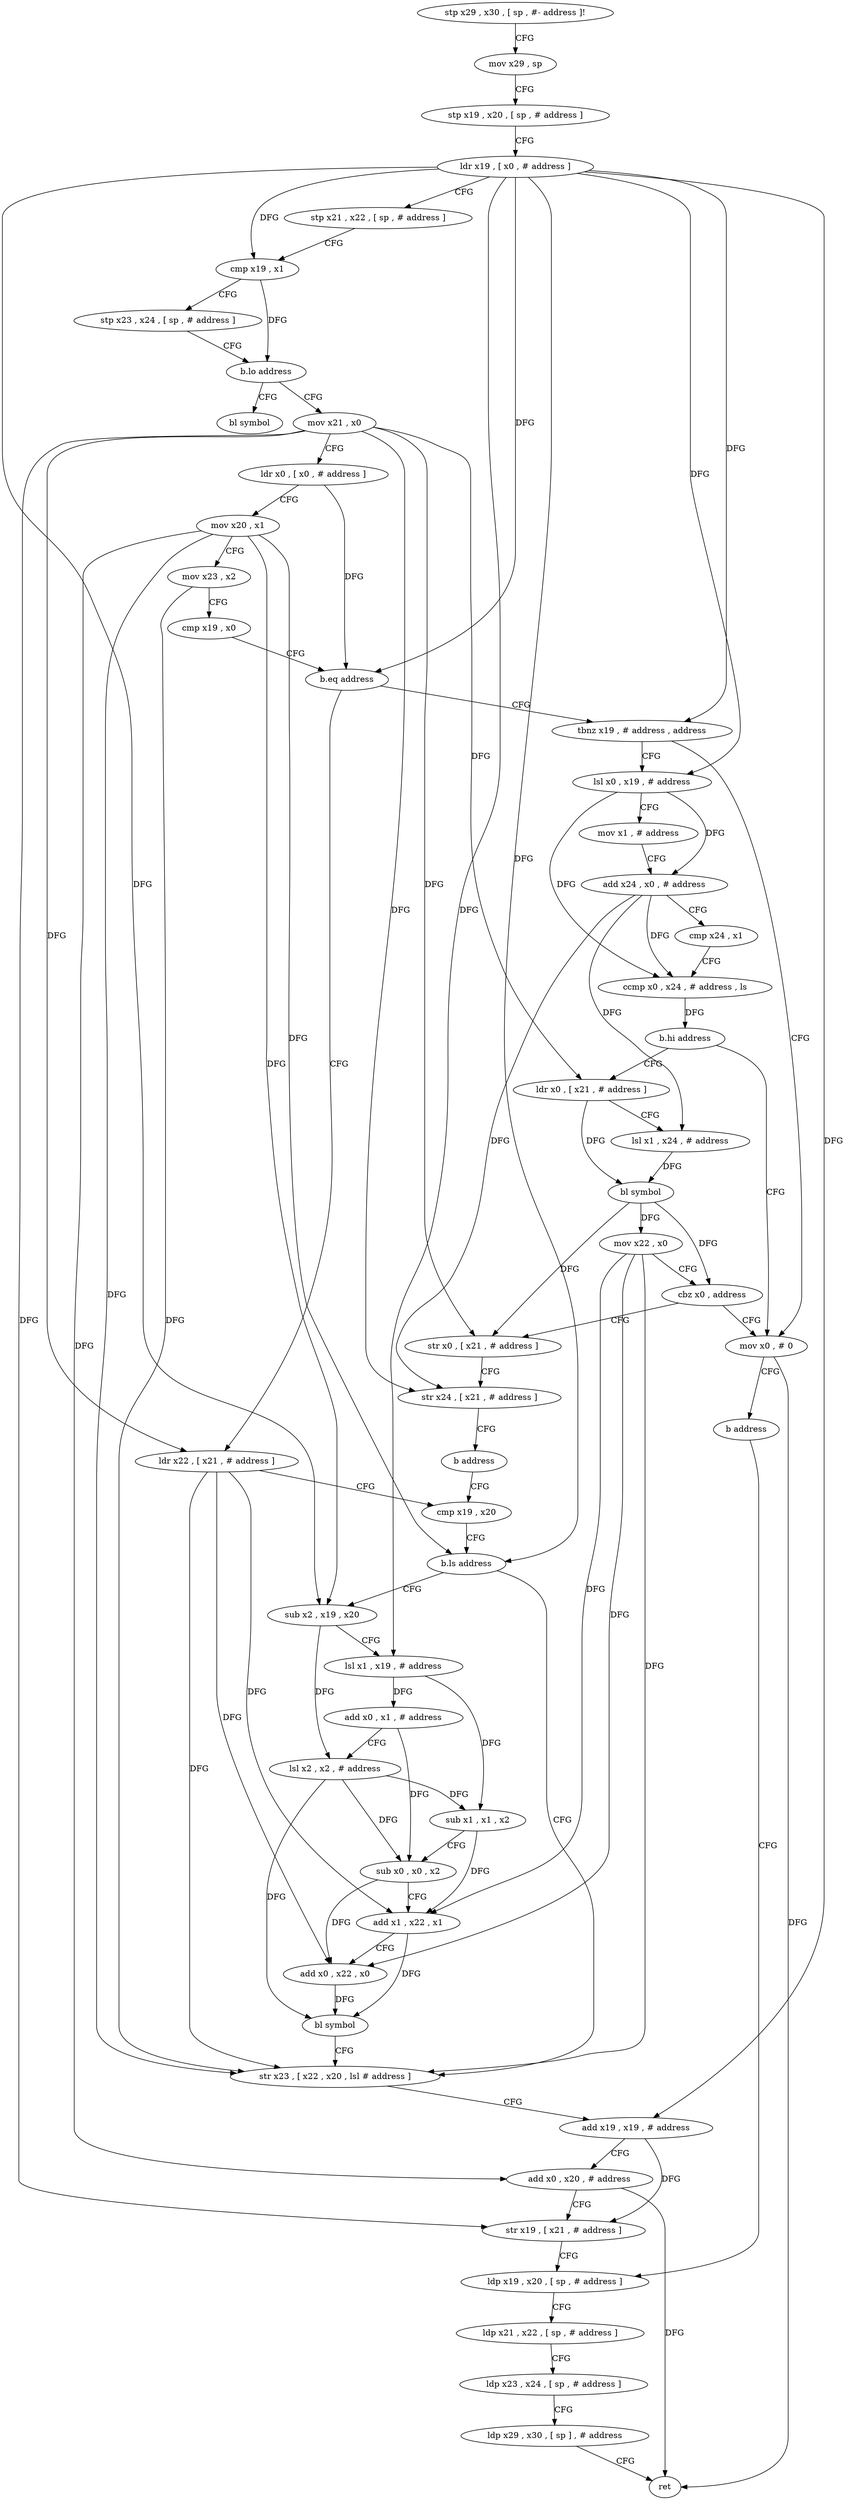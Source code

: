 digraph "func" {
"162704" [label = "stp x29 , x30 , [ sp , #- address ]!" ]
"162708" [label = "mov x29 , sp" ]
"162712" [label = "stp x19 , x20 , [ sp , # address ]" ]
"162716" [label = "ldr x19 , [ x0 , # address ]" ]
"162720" [label = "stp x21 , x22 , [ sp , # address ]" ]
"162724" [label = "cmp x19 , x1" ]
"162728" [label = "stp x23 , x24 , [ sp , # address ]" ]
"162732" [label = "b.lo address" ]
"162920" [label = "bl symbol" ]
"162736" [label = "mov x21 , x0" ]
"162740" [label = "ldr x0 , [ x0 , # address ]" ]
"162744" [label = "mov x20 , x1" ]
"162748" [label = "mov x23 , x2" ]
"162752" [label = "cmp x19 , x0" ]
"162756" [label = "b.eq address" ]
"162848" [label = "tbnz x19 , # address , address" ]
"162760" [label = "ldr x22 , [ x21 , # address ]" ]
"162912" [label = "mov x0 , # 0" ]
"162852" [label = "lsl x0 , x19 , # address" ]
"162764" [label = "cmp x19 , x20" ]
"162916" [label = "b address" ]
"162824" [label = "ldp x19 , x20 , [ sp , # address ]" ]
"162856" [label = "mov x1 , # address" ]
"162860" [label = "add x24 , x0 , # address" ]
"162864" [label = "cmp x24 , x1" ]
"162868" [label = "ccmp x0 , x24 , # address , ls" ]
"162872" [label = "b.hi address" ]
"162876" [label = "ldr x0 , [ x21 , # address ]" ]
"162808" [label = "str x23 , [ x22 , x20 , lsl # address ]" ]
"162812" [label = "add x19 , x19 , # address" ]
"162816" [label = "add x0 , x20 , # address" ]
"162820" [label = "str x19 , [ x21 , # address ]" ]
"162772" [label = "sub x2 , x19 , x20" ]
"162776" [label = "lsl x1 , x19 , # address" ]
"162780" [label = "add x0 , x1 , # address" ]
"162784" [label = "lsl x2 , x2 , # address" ]
"162788" [label = "sub x1 , x1 , x2" ]
"162792" [label = "sub x0 , x0 , x2" ]
"162796" [label = "add x1 , x22 , x1" ]
"162800" [label = "add x0 , x22 , x0" ]
"162804" [label = "bl symbol" ]
"162828" [label = "ldp x21 , x22 , [ sp , # address ]" ]
"162832" [label = "ldp x23 , x24 , [ sp , # address ]" ]
"162836" [label = "ldp x29 , x30 , [ sp ] , # address" ]
"162840" [label = "ret" ]
"162880" [label = "lsl x1 , x24 , # address" ]
"162884" [label = "bl symbol" ]
"162888" [label = "mov x22 , x0" ]
"162892" [label = "cbz x0 , address" ]
"162896" [label = "str x0 , [ x21 , # address ]" ]
"162900" [label = "str x24 , [ x21 , # address ]" ]
"162904" [label = "b address" ]
"162768" [label = "b.ls address" ]
"162704" -> "162708" [ label = "CFG" ]
"162708" -> "162712" [ label = "CFG" ]
"162712" -> "162716" [ label = "CFG" ]
"162716" -> "162720" [ label = "CFG" ]
"162716" -> "162724" [ label = "DFG" ]
"162716" -> "162756" [ label = "DFG" ]
"162716" -> "162848" [ label = "DFG" ]
"162716" -> "162852" [ label = "DFG" ]
"162716" -> "162768" [ label = "DFG" ]
"162716" -> "162812" [ label = "DFG" ]
"162716" -> "162772" [ label = "DFG" ]
"162716" -> "162776" [ label = "DFG" ]
"162720" -> "162724" [ label = "CFG" ]
"162724" -> "162728" [ label = "CFG" ]
"162724" -> "162732" [ label = "DFG" ]
"162728" -> "162732" [ label = "CFG" ]
"162732" -> "162920" [ label = "CFG" ]
"162732" -> "162736" [ label = "CFG" ]
"162736" -> "162740" [ label = "CFG" ]
"162736" -> "162760" [ label = "DFG" ]
"162736" -> "162820" [ label = "DFG" ]
"162736" -> "162876" [ label = "DFG" ]
"162736" -> "162896" [ label = "DFG" ]
"162736" -> "162900" [ label = "DFG" ]
"162740" -> "162744" [ label = "CFG" ]
"162740" -> "162756" [ label = "DFG" ]
"162744" -> "162748" [ label = "CFG" ]
"162744" -> "162768" [ label = "DFG" ]
"162744" -> "162808" [ label = "DFG" ]
"162744" -> "162816" [ label = "DFG" ]
"162744" -> "162772" [ label = "DFG" ]
"162748" -> "162752" [ label = "CFG" ]
"162748" -> "162808" [ label = "DFG" ]
"162752" -> "162756" [ label = "CFG" ]
"162756" -> "162848" [ label = "CFG" ]
"162756" -> "162760" [ label = "CFG" ]
"162848" -> "162912" [ label = "CFG" ]
"162848" -> "162852" [ label = "CFG" ]
"162760" -> "162764" [ label = "CFG" ]
"162760" -> "162808" [ label = "DFG" ]
"162760" -> "162796" [ label = "DFG" ]
"162760" -> "162800" [ label = "DFG" ]
"162912" -> "162916" [ label = "CFG" ]
"162912" -> "162840" [ label = "DFG" ]
"162852" -> "162856" [ label = "CFG" ]
"162852" -> "162860" [ label = "DFG" ]
"162852" -> "162868" [ label = "DFG" ]
"162764" -> "162768" [ label = "CFG" ]
"162916" -> "162824" [ label = "CFG" ]
"162824" -> "162828" [ label = "CFG" ]
"162856" -> "162860" [ label = "CFG" ]
"162860" -> "162864" [ label = "CFG" ]
"162860" -> "162868" [ label = "DFG" ]
"162860" -> "162880" [ label = "DFG" ]
"162860" -> "162900" [ label = "DFG" ]
"162864" -> "162868" [ label = "CFG" ]
"162868" -> "162872" [ label = "DFG" ]
"162872" -> "162912" [ label = "CFG" ]
"162872" -> "162876" [ label = "CFG" ]
"162876" -> "162880" [ label = "CFG" ]
"162876" -> "162884" [ label = "DFG" ]
"162808" -> "162812" [ label = "CFG" ]
"162812" -> "162816" [ label = "CFG" ]
"162812" -> "162820" [ label = "DFG" ]
"162816" -> "162820" [ label = "CFG" ]
"162816" -> "162840" [ label = "DFG" ]
"162820" -> "162824" [ label = "CFG" ]
"162772" -> "162776" [ label = "CFG" ]
"162772" -> "162784" [ label = "DFG" ]
"162776" -> "162780" [ label = "DFG" ]
"162776" -> "162788" [ label = "DFG" ]
"162780" -> "162784" [ label = "CFG" ]
"162780" -> "162792" [ label = "DFG" ]
"162784" -> "162788" [ label = "DFG" ]
"162784" -> "162792" [ label = "DFG" ]
"162784" -> "162804" [ label = "DFG" ]
"162788" -> "162792" [ label = "CFG" ]
"162788" -> "162796" [ label = "DFG" ]
"162792" -> "162796" [ label = "CFG" ]
"162792" -> "162800" [ label = "DFG" ]
"162796" -> "162800" [ label = "CFG" ]
"162796" -> "162804" [ label = "DFG" ]
"162800" -> "162804" [ label = "DFG" ]
"162804" -> "162808" [ label = "CFG" ]
"162828" -> "162832" [ label = "CFG" ]
"162832" -> "162836" [ label = "CFG" ]
"162836" -> "162840" [ label = "CFG" ]
"162880" -> "162884" [ label = "DFG" ]
"162884" -> "162888" [ label = "DFG" ]
"162884" -> "162892" [ label = "DFG" ]
"162884" -> "162896" [ label = "DFG" ]
"162888" -> "162892" [ label = "CFG" ]
"162888" -> "162808" [ label = "DFG" ]
"162888" -> "162796" [ label = "DFG" ]
"162888" -> "162800" [ label = "DFG" ]
"162892" -> "162912" [ label = "CFG" ]
"162892" -> "162896" [ label = "CFG" ]
"162896" -> "162900" [ label = "CFG" ]
"162900" -> "162904" [ label = "CFG" ]
"162904" -> "162764" [ label = "CFG" ]
"162768" -> "162808" [ label = "CFG" ]
"162768" -> "162772" [ label = "CFG" ]
}
